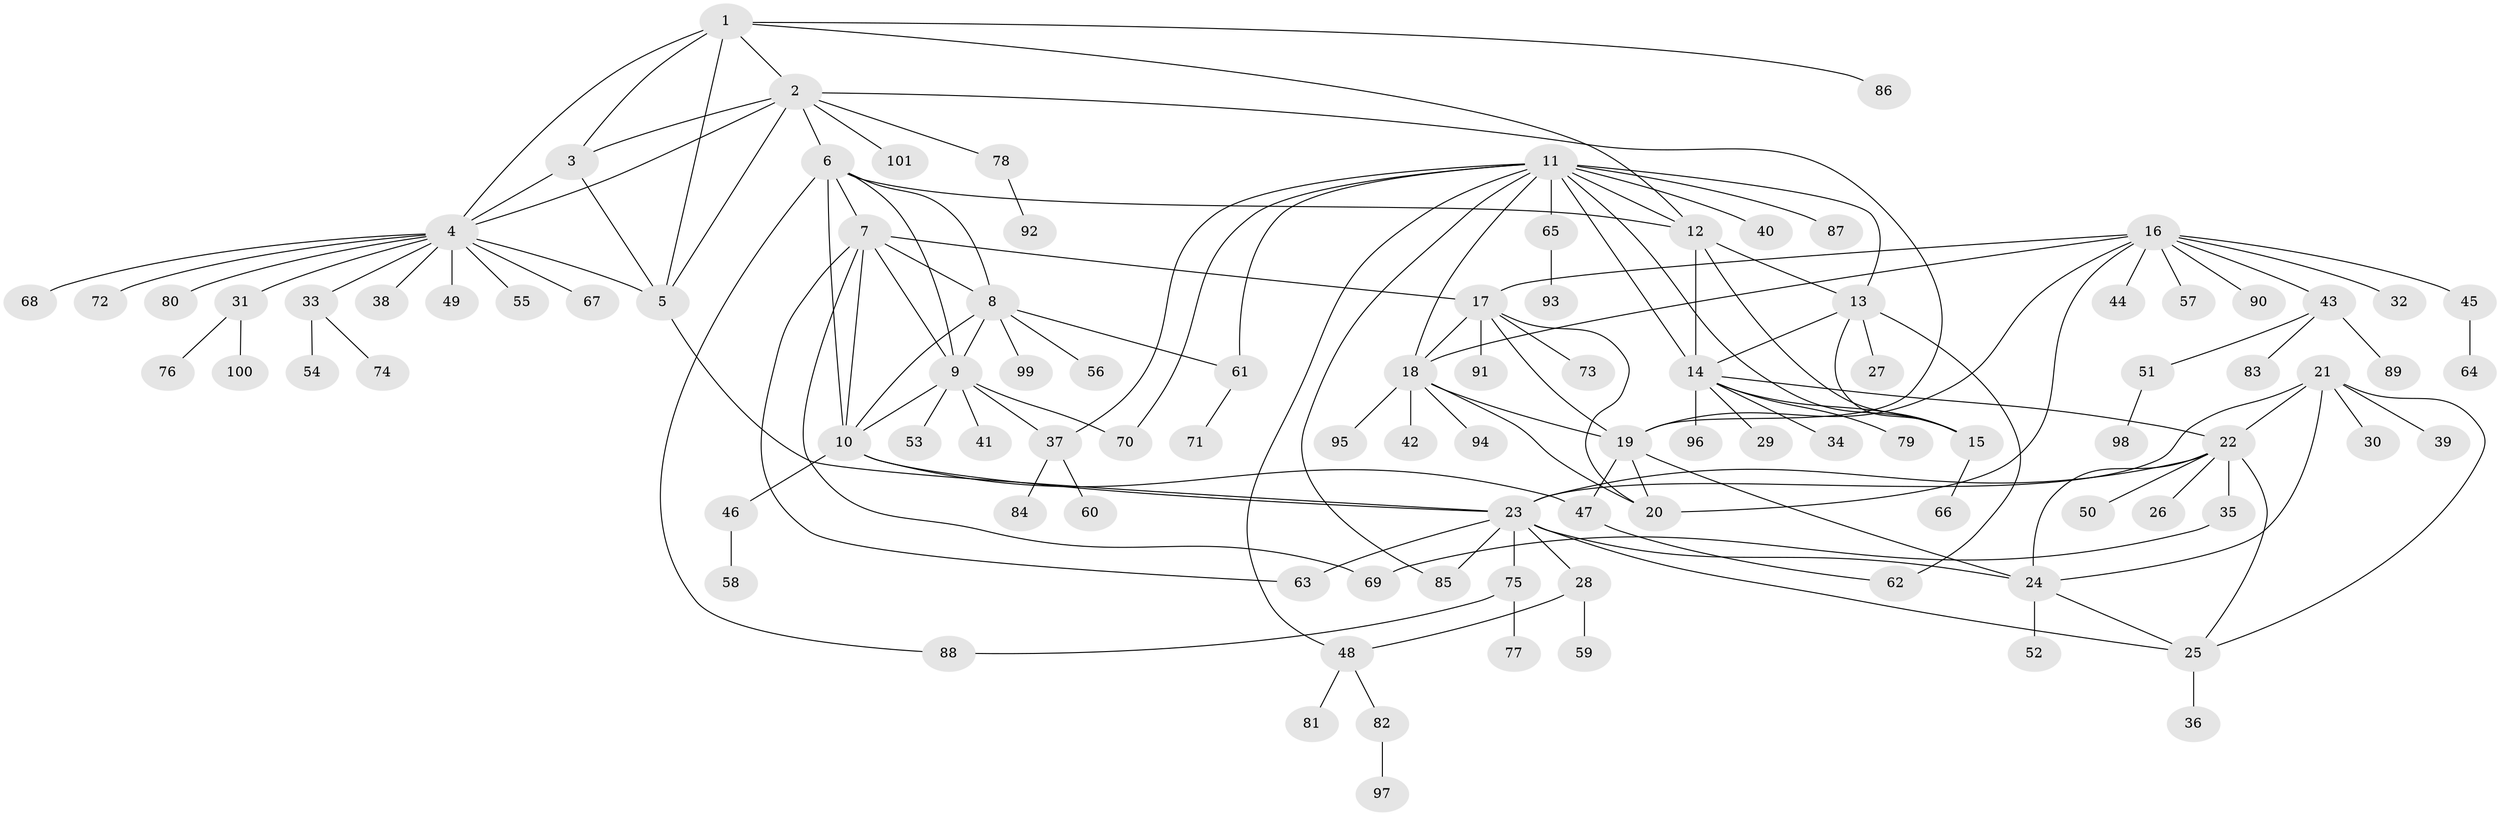 // Generated by graph-tools (version 1.1) at 2025/54/03/09/25 04:54:04]
// undirected, 101 vertices, 146 edges
graph export_dot {
graph [start="1"]
  node [color=gray90,style=filled];
  1;
  2;
  3;
  4;
  5;
  6;
  7;
  8;
  9;
  10;
  11;
  12;
  13;
  14;
  15;
  16;
  17;
  18;
  19;
  20;
  21;
  22;
  23;
  24;
  25;
  26;
  27;
  28;
  29;
  30;
  31;
  32;
  33;
  34;
  35;
  36;
  37;
  38;
  39;
  40;
  41;
  42;
  43;
  44;
  45;
  46;
  47;
  48;
  49;
  50;
  51;
  52;
  53;
  54;
  55;
  56;
  57;
  58;
  59;
  60;
  61;
  62;
  63;
  64;
  65;
  66;
  67;
  68;
  69;
  70;
  71;
  72;
  73;
  74;
  75;
  76;
  77;
  78;
  79;
  80;
  81;
  82;
  83;
  84;
  85;
  86;
  87;
  88;
  89;
  90;
  91;
  92;
  93;
  94;
  95;
  96;
  97;
  98;
  99;
  100;
  101;
  1 -- 2;
  1 -- 3;
  1 -- 4;
  1 -- 5;
  1 -- 12;
  1 -- 86;
  2 -- 3;
  2 -- 4;
  2 -- 5;
  2 -- 6;
  2 -- 19;
  2 -- 78;
  2 -- 101;
  3 -- 4;
  3 -- 5;
  4 -- 5;
  4 -- 31;
  4 -- 33;
  4 -- 38;
  4 -- 49;
  4 -- 55;
  4 -- 67;
  4 -- 68;
  4 -- 72;
  4 -- 80;
  5 -- 23;
  6 -- 7;
  6 -- 8;
  6 -- 9;
  6 -- 10;
  6 -- 12;
  6 -- 88;
  7 -- 8;
  7 -- 9;
  7 -- 10;
  7 -- 17;
  7 -- 63;
  7 -- 69;
  8 -- 9;
  8 -- 10;
  8 -- 56;
  8 -- 61;
  8 -- 99;
  9 -- 10;
  9 -- 37;
  9 -- 41;
  9 -- 53;
  9 -- 70;
  10 -- 23;
  10 -- 46;
  10 -- 47;
  11 -- 12;
  11 -- 13;
  11 -- 14;
  11 -- 15;
  11 -- 18;
  11 -- 37;
  11 -- 40;
  11 -- 48;
  11 -- 61;
  11 -- 65;
  11 -- 70;
  11 -- 85;
  11 -- 87;
  12 -- 13;
  12 -- 14;
  12 -- 15;
  13 -- 14;
  13 -- 15;
  13 -- 27;
  13 -- 62;
  14 -- 15;
  14 -- 22;
  14 -- 29;
  14 -- 34;
  14 -- 79;
  14 -- 96;
  15 -- 66;
  16 -- 17;
  16 -- 18;
  16 -- 19;
  16 -- 20;
  16 -- 32;
  16 -- 43;
  16 -- 44;
  16 -- 45;
  16 -- 57;
  16 -- 90;
  17 -- 18;
  17 -- 19;
  17 -- 20;
  17 -- 73;
  17 -- 91;
  18 -- 19;
  18 -- 20;
  18 -- 42;
  18 -- 94;
  18 -- 95;
  19 -- 20;
  19 -- 24;
  19 -- 47;
  21 -- 22;
  21 -- 23;
  21 -- 24;
  21 -- 25;
  21 -- 30;
  21 -- 39;
  22 -- 23;
  22 -- 24;
  22 -- 25;
  22 -- 26;
  22 -- 35;
  22 -- 50;
  23 -- 24;
  23 -- 25;
  23 -- 28;
  23 -- 63;
  23 -- 75;
  23 -- 85;
  24 -- 25;
  24 -- 52;
  25 -- 36;
  28 -- 48;
  28 -- 59;
  31 -- 76;
  31 -- 100;
  33 -- 54;
  33 -- 74;
  35 -- 69;
  37 -- 60;
  37 -- 84;
  43 -- 51;
  43 -- 83;
  43 -- 89;
  45 -- 64;
  46 -- 58;
  47 -- 62;
  48 -- 81;
  48 -- 82;
  51 -- 98;
  61 -- 71;
  65 -- 93;
  75 -- 77;
  75 -- 88;
  78 -- 92;
  82 -- 97;
}
